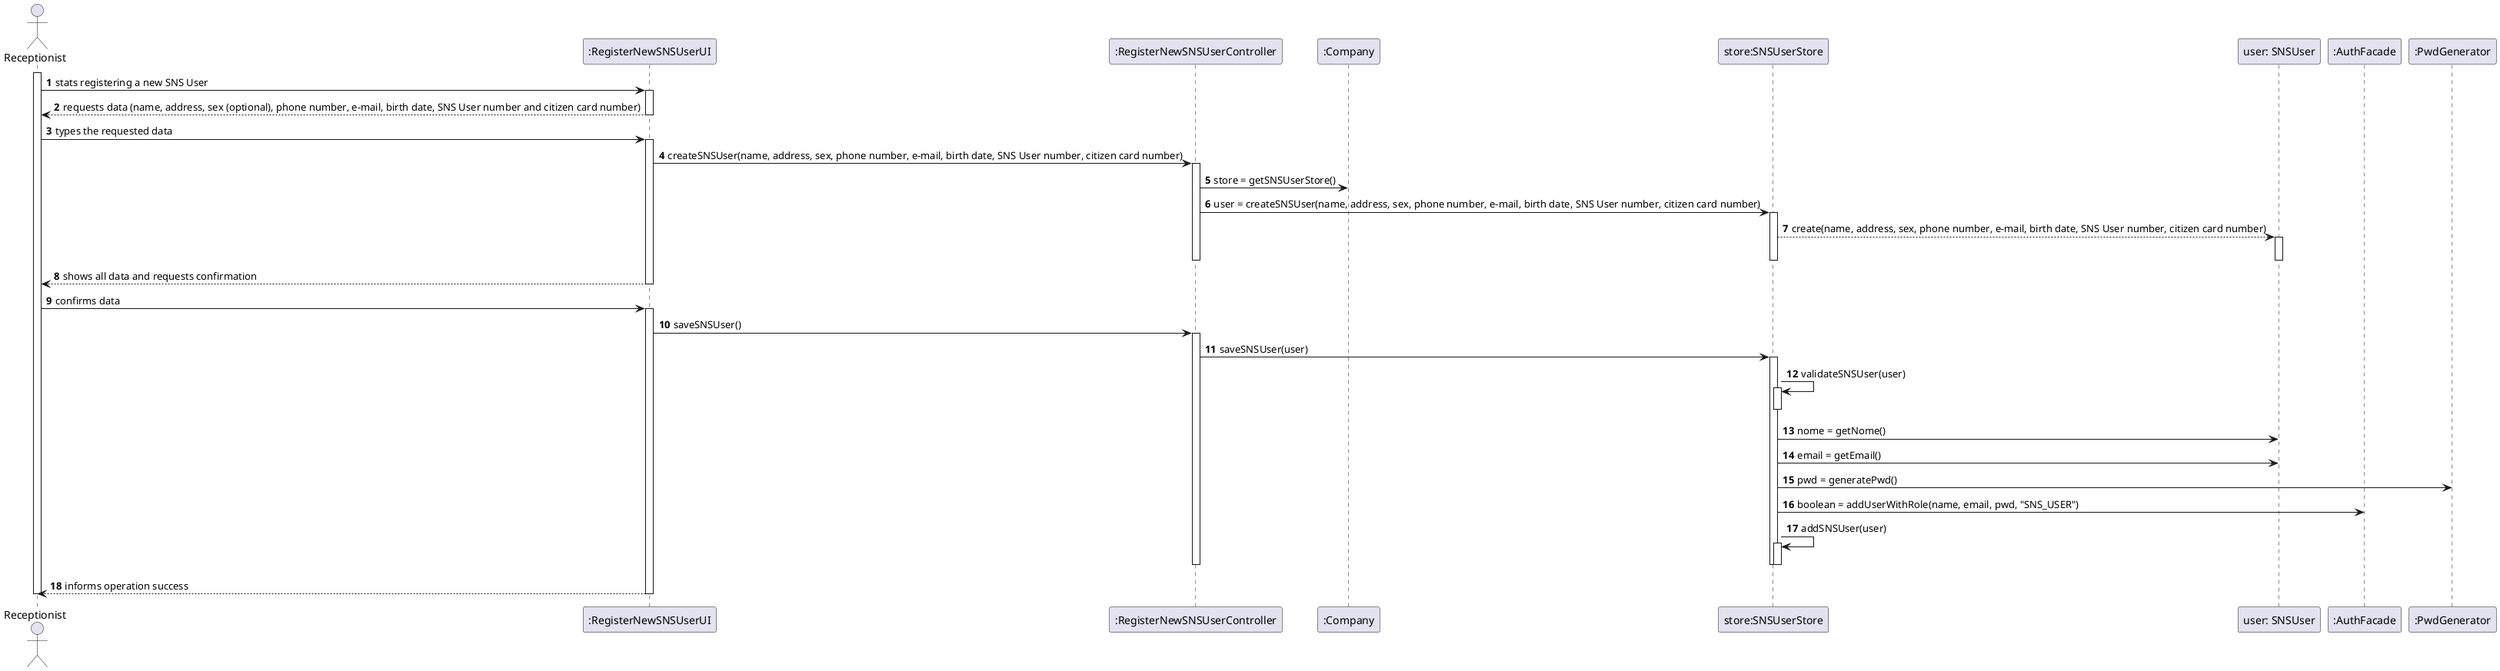 @startuml
'https://plantuml.com/sequence-diagram

autonumber

actor "Receptionist" as rec
participant ":RegisterNewSNSUserUI" as ui
participant ":RegisterNewSNSUserController" as ctrl
participant ":Company" as comp
participant "store:SNSUserStore" as store
participant "user: SNSUser" as user
participant ":AuthFacade" as auth
participant ":PwdGenerator" as pwd



activate rec
rec -> ui : stats registering a new SNS User
activate ui
ui --> rec : requests data (name, address, sex (optional), phone number, e-mail, birth date, SNS User number and citizen card number)
deactivate ui



rec -> ui : types the requested data
activate ui
ui -> ctrl : createSNSUser(name, address, sex, phone number, e-mail, birth date, SNS User number, citizen card number)
activate ctrl
ctrl -> comp : store = getSNSUserStore()
ctrl -> store : user = createSNSUser(name, address, sex, phone number, e-mail, birth date, SNS User number, citizen card number)
activate store
store --> user : create(name, address, sex, phone number, e-mail, birth date, SNS User number, citizen card number)
activate user
deactivate user
deactivate store
deactivate ctrl
ui --> rec : shows all data and requests confirmation
deactivate ui


rec -> ui : confirms data
activate ui
ui -> ctrl : saveSNSUser()
activate ctrl
ctrl -> store : saveSNSUser(user)
activate store
store -> store : validateSNSUser(user)
activate store
deactivate store
store -> user : nome = getNome()
store -> user : email = getEmail()
store -> pwd : pwd = generatePwd()
store -> auth : boolean = addUserWithRole(name, email, pwd, "SNS_USER")
store -> store : addSNSUser(user)
activate store
deactivate store
deactivate store
deactivate ctrl

ui --> rec : informs operation success
deactivate ui
deactivate rec
@enduml